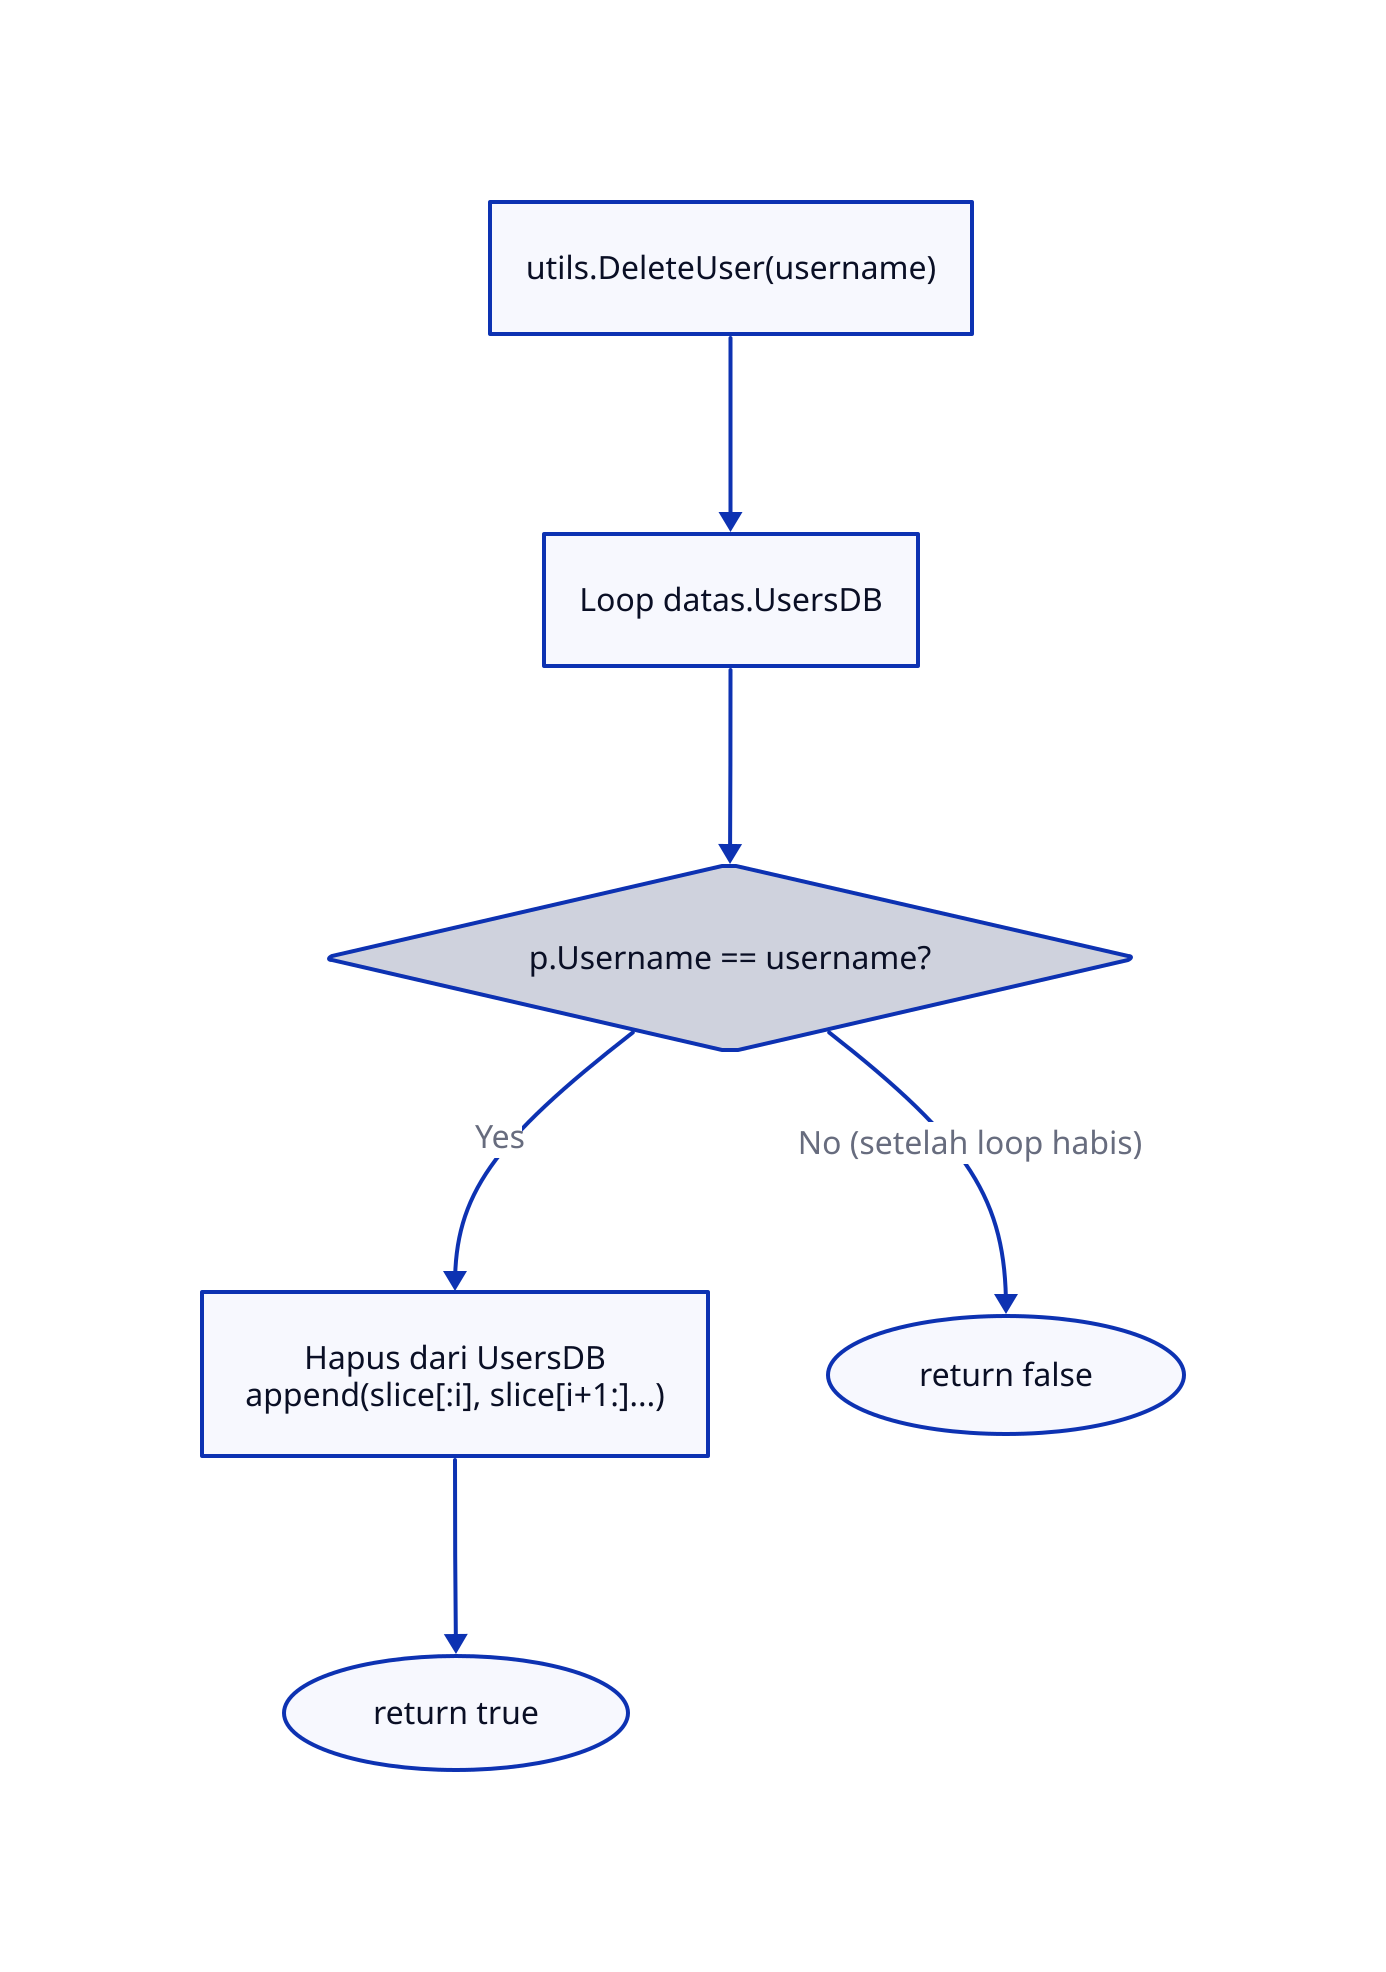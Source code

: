 DeleteUser: {
  label: "utils.DeleteUser(username)"
  shape: rectangle
}

LoopUsers: {
  label: "Loop datas.UsersDB"
  shape: rectangle
}

CheckUsername: {
  label: "p.Username == username?"
  shape: diamond
}

DeleteFromSlice: {
  label: "Hapus dari UsersDB\nappend(slice[:i], slice[i+1:]...)"
  shape: rectangle
}

ReturnTrue: {
  label: "return true"
  shape: oval
}

ReturnFalse: {
  label: "return false"
  shape: oval
}

DeleteUser -> LoopUsers -> CheckUsername
CheckUsername -> DeleteFromSlice: Yes
DeleteFromSlice -> ReturnTrue
CheckUsername -> ReturnFalse: No (setelah loop habis)
